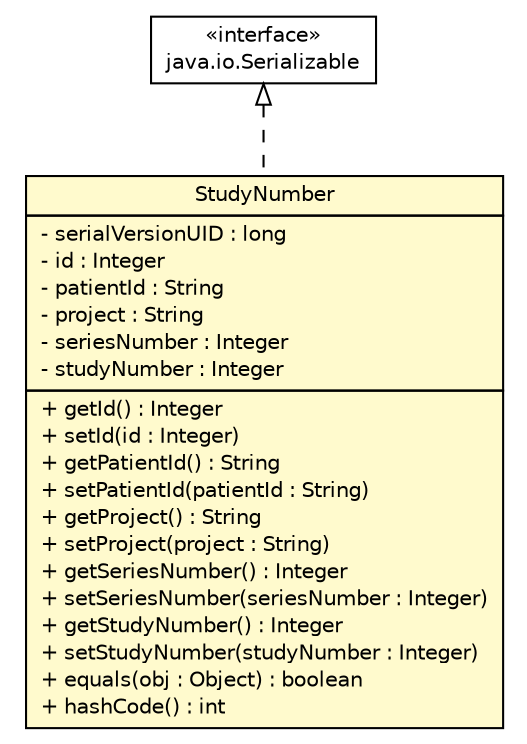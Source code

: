 #!/usr/local/bin/dot
#
# Class diagram 
# Generated by UmlGraph version 4.8 (http://www.spinellis.gr/sw/umlgraph)
#

digraph G {
	edge [fontname="Helvetica",fontsize=10,labelfontname="Helvetica",labelfontsize=10];
	node [fontname="Helvetica",fontsize=10,shape=plaintext];
	// gov.nih.nci.ncia.updateabledomain.StudyNumber
	c63115 [label=<<table border="0" cellborder="1" cellspacing="0" cellpadding="2" port="p" bgcolor="lemonChiffon" href="./StudyNumber.html">
		<tr><td><table border="0" cellspacing="0" cellpadding="1">
			<tr><td> StudyNumber </td></tr>
		</table></td></tr>
		<tr><td><table border="0" cellspacing="0" cellpadding="1">
			<tr><td align="left"> - serialVersionUID : long </td></tr>
			<tr><td align="left"> - id : Integer </td></tr>
			<tr><td align="left"> - patientId : String </td></tr>
			<tr><td align="left"> - project : String </td></tr>
			<tr><td align="left"> - seriesNumber : Integer </td></tr>
			<tr><td align="left"> - studyNumber : Integer </td></tr>
		</table></td></tr>
		<tr><td><table border="0" cellspacing="0" cellpadding="1">
			<tr><td align="left"> + getId() : Integer </td></tr>
			<tr><td align="left"> + setId(id : Integer) </td></tr>
			<tr><td align="left"> + getPatientId() : String </td></tr>
			<tr><td align="left"> + setPatientId(patientId : String) </td></tr>
			<tr><td align="left"> + getProject() : String </td></tr>
			<tr><td align="left"> + setProject(project : String) </td></tr>
			<tr><td align="left"> + getSeriesNumber() : Integer </td></tr>
			<tr><td align="left"> + setSeriesNumber(seriesNumber : Integer) </td></tr>
			<tr><td align="left"> + getStudyNumber() : Integer </td></tr>
			<tr><td align="left"> + setStudyNumber(studyNumber : Integer) </td></tr>
			<tr><td align="left"> + equals(obj : Object) : boolean </td></tr>
			<tr><td align="left"> + hashCode() : int </td></tr>
		</table></td></tr>
		</table>>, fontname="Helvetica", fontcolor="black", fontsize=10.0];
	//gov.nih.nci.ncia.updateabledomain.StudyNumber implements java.io.Serializable
	c63145:p -> c63115:p [dir=back,arrowtail=empty,style=dashed];
	// java.io.Serializable
	c63145 [label=<<table border="0" cellborder="1" cellspacing="0" cellpadding="2" port="p" href="http://java.sun.com/j2se/1.4.2/docs/api/java/io/Serializable.html">
		<tr><td><table border="0" cellspacing="0" cellpadding="1">
			<tr><td> &laquo;interface&raquo; </td></tr>
			<tr><td> java.io.Serializable </td></tr>
		</table></td></tr>
		</table>>, fontname="Helvetica", fontcolor="black", fontsize=10.0];
}


